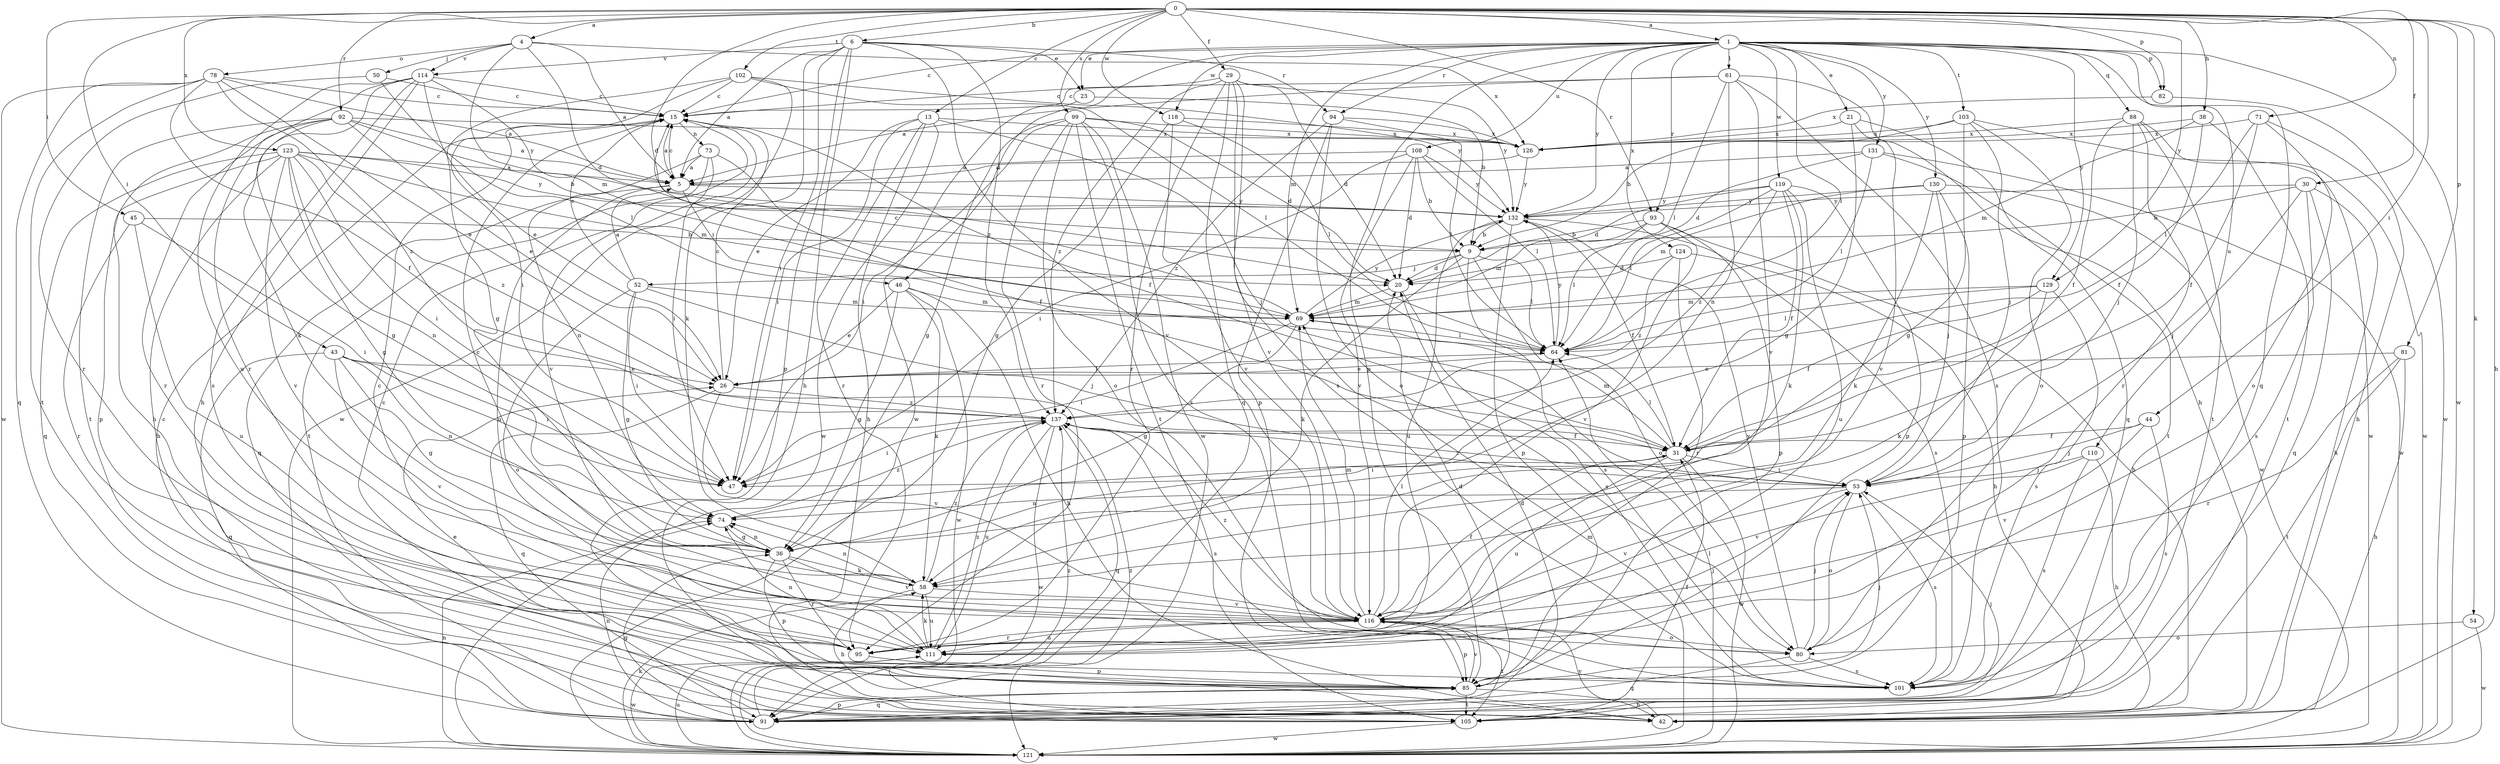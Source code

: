 strict digraph  {
0;
1;
4;
5;
6;
9;
13;
15;
20;
21;
23;
26;
29;
30;
31;
36;
38;
42;
43;
44;
45;
46;
47;
50;
52;
53;
54;
58;
61;
64;
69;
71;
73;
74;
78;
80;
81;
82;
85;
88;
91;
92;
93;
94;
95;
99;
101;
102;
103;
105;
108;
110;
111;
114;
116;
118;
119;
121;
123;
124;
126;
129;
130;
131;
132;
137;
0 -> 1  [label=a];
0 -> 4  [label=a];
0 -> 6  [label=b];
0 -> 13  [label=c];
0 -> 20  [label=d];
0 -> 29  [label=f];
0 -> 30  [label=f];
0 -> 38  [label=h];
0 -> 42  [label=h];
0 -> 43  [label=i];
0 -> 44  [label=i];
0 -> 45  [label=i];
0 -> 54  [label=k];
0 -> 71  [label=n];
0 -> 81  [label=p];
0 -> 82  [label=p];
0 -> 92  [label=r];
0 -> 93  [label=r];
0 -> 99  [label=s];
0 -> 102  [label=t];
0 -> 118  [label=w];
0 -> 123  [label=x];
0 -> 129  [label=y];
1 -> 15  [label=c];
1 -> 21  [label=e];
1 -> 23  [label=e];
1 -> 46  [label=i];
1 -> 61  [label=l];
1 -> 64  [label=l];
1 -> 69  [label=m];
1 -> 82  [label=p];
1 -> 85  [label=p];
1 -> 88  [label=q];
1 -> 91  [label=q];
1 -> 93  [label=r];
1 -> 94  [label=r];
1 -> 103  [label=t];
1 -> 108  [label=u];
1 -> 110  [label=u];
1 -> 118  [label=w];
1 -> 119  [label=w];
1 -> 121  [label=w];
1 -> 124  [label=x];
1 -> 129  [label=y];
1 -> 130  [label=y];
1 -> 131  [label=y];
1 -> 132  [label=y];
4 -> 5  [label=a];
4 -> 20  [label=d];
4 -> 50  [label=j];
4 -> 69  [label=m];
4 -> 78  [label=o];
4 -> 114  [label=v];
4 -> 126  [label=x];
5 -> 15  [label=c];
5 -> 46  [label=i];
5 -> 91  [label=q];
5 -> 111  [label=u];
5 -> 132  [label=y];
6 -> 5  [label=a];
6 -> 23  [label=e];
6 -> 42  [label=h];
6 -> 47  [label=i];
6 -> 58  [label=k];
6 -> 85  [label=p];
6 -> 94  [label=r];
6 -> 114  [label=v];
6 -> 116  [label=v];
6 -> 137  [label=z];
9 -> 20  [label=d];
9 -> 52  [label=j];
9 -> 58  [label=k];
9 -> 64  [label=l];
9 -> 80  [label=o];
9 -> 101  [label=s];
13 -> 26  [label=e];
13 -> 42  [label=h];
13 -> 47  [label=i];
13 -> 53  [label=j];
13 -> 95  [label=r];
13 -> 121  [label=w];
13 -> 126  [label=x];
15 -> 5  [label=a];
15 -> 31  [label=f];
15 -> 73  [label=n];
15 -> 116  [label=v];
20 -> 69  [label=m];
20 -> 101  [label=s];
21 -> 36  [label=g];
21 -> 91  [label=q];
21 -> 116  [label=v];
21 -> 126  [label=x];
23 -> 9  [label=b];
23 -> 121  [label=w];
26 -> 15  [label=c];
26 -> 64  [label=l];
26 -> 91  [label=q];
26 -> 116  [label=v];
26 -> 137  [label=z];
29 -> 15  [label=c];
29 -> 20  [label=d];
29 -> 91  [label=q];
29 -> 95  [label=r];
29 -> 101  [label=s];
29 -> 116  [label=v];
29 -> 132  [label=y];
29 -> 137  [label=z];
30 -> 9  [label=b];
30 -> 42  [label=h];
30 -> 53  [label=j];
30 -> 91  [label=q];
30 -> 101  [label=s];
30 -> 132  [label=y];
31 -> 47  [label=i];
31 -> 53  [label=j];
31 -> 64  [label=l];
31 -> 69  [label=m];
31 -> 111  [label=u];
31 -> 121  [label=w];
36 -> 58  [label=k];
36 -> 74  [label=n];
36 -> 85  [label=p];
36 -> 95  [label=r];
36 -> 116  [label=v];
38 -> 31  [label=f];
38 -> 69  [label=m];
38 -> 105  [label=t];
38 -> 126  [label=x];
42 -> 116  [label=v];
43 -> 26  [label=e];
43 -> 36  [label=g];
43 -> 47  [label=i];
43 -> 74  [label=n];
43 -> 91  [label=q];
43 -> 116  [label=v];
44 -> 31  [label=f];
44 -> 53  [label=j];
44 -> 101  [label=s];
44 -> 116  [label=v];
45 -> 9  [label=b];
45 -> 47  [label=i];
45 -> 95  [label=r];
45 -> 111  [label=u];
46 -> 26  [label=e];
46 -> 36  [label=g];
46 -> 42  [label=h];
46 -> 58  [label=k];
46 -> 69  [label=m];
46 -> 121  [label=w];
50 -> 15  [label=c];
50 -> 64  [label=l];
50 -> 95  [label=r];
52 -> 5  [label=a];
52 -> 15  [label=c];
52 -> 36  [label=g];
52 -> 47  [label=i];
52 -> 53  [label=j];
52 -> 69  [label=m];
52 -> 80  [label=o];
53 -> 74  [label=n];
53 -> 80  [label=o];
53 -> 101  [label=s];
53 -> 116  [label=v];
53 -> 137  [label=z];
54 -> 80  [label=o];
54 -> 121  [label=w];
58 -> 15  [label=c];
58 -> 42  [label=h];
58 -> 74  [label=n];
58 -> 111  [label=u];
58 -> 116  [label=v];
58 -> 137  [label=z];
61 -> 5  [label=a];
61 -> 15  [label=c];
61 -> 42  [label=h];
61 -> 64  [label=l];
61 -> 74  [label=n];
61 -> 101  [label=s];
61 -> 116  [label=v];
64 -> 26  [label=e];
64 -> 132  [label=y];
69 -> 15  [label=c];
69 -> 36  [label=g];
69 -> 47  [label=i];
69 -> 64  [label=l];
69 -> 132  [label=y];
71 -> 31  [label=f];
71 -> 42  [label=h];
71 -> 64  [label=l];
71 -> 80  [label=o];
71 -> 126  [label=x];
73 -> 5  [label=a];
73 -> 31  [label=f];
73 -> 47  [label=i];
73 -> 74  [label=n];
73 -> 105  [label=t];
74 -> 36  [label=g];
74 -> 137  [label=z];
78 -> 5  [label=a];
78 -> 15  [label=c];
78 -> 26  [label=e];
78 -> 31  [label=f];
78 -> 91  [label=q];
78 -> 105  [label=t];
78 -> 121  [label=w];
78 -> 137  [label=z];
80 -> 53  [label=j];
80 -> 91  [label=q];
80 -> 101  [label=s];
80 -> 132  [label=y];
81 -> 26  [label=e];
81 -> 42  [label=h];
81 -> 95  [label=r];
81 -> 105  [label=t];
82 -> 121  [label=w];
82 -> 126  [label=x];
85 -> 15  [label=c];
85 -> 20  [label=d];
85 -> 26  [label=e];
85 -> 42  [label=h];
85 -> 53  [label=j];
85 -> 91  [label=q];
85 -> 105  [label=t];
85 -> 116  [label=v];
88 -> 31  [label=f];
88 -> 53  [label=j];
88 -> 95  [label=r];
88 -> 105  [label=t];
88 -> 121  [label=w];
88 -> 126  [label=x];
91 -> 15  [label=c];
91 -> 20  [label=d];
91 -> 36  [label=g];
91 -> 53  [label=j];
91 -> 74  [label=n];
91 -> 85  [label=p];
91 -> 137  [label=z];
92 -> 5  [label=a];
92 -> 9  [label=b];
92 -> 26  [label=e];
92 -> 36  [label=g];
92 -> 42  [label=h];
92 -> 95  [label=r];
92 -> 105  [label=t];
92 -> 126  [label=x];
93 -> 9  [label=b];
93 -> 42  [label=h];
93 -> 64  [label=l];
93 -> 69  [label=m];
93 -> 85  [label=p];
93 -> 116  [label=v];
94 -> 64  [label=l];
94 -> 80  [label=o];
94 -> 85  [label=p];
94 -> 126  [label=x];
94 -> 137  [label=z];
95 -> 85  [label=p];
99 -> 20  [label=d];
99 -> 36  [label=g];
99 -> 47  [label=i];
99 -> 80  [label=o];
99 -> 95  [label=r];
99 -> 101  [label=s];
99 -> 105  [label=t];
99 -> 121  [label=w];
99 -> 126  [label=x];
102 -> 15  [label=c];
102 -> 36  [label=g];
102 -> 47  [label=i];
102 -> 64  [label=l];
102 -> 121  [label=w];
102 -> 132  [label=y];
103 -> 9  [label=b];
103 -> 36  [label=g];
103 -> 53  [label=j];
103 -> 80  [label=o];
103 -> 121  [label=w];
103 -> 126  [label=x];
105 -> 31  [label=f];
105 -> 121  [label=w];
105 -> 137  [label=z];
108 -> 5  [label=a];
108 -> 9  [label=b];
108 -> 20  [label=d];
108 -> 47  [label=i];
108 -> 64  [label=l];
108 -> 116  [label=v];
108 -> 132  [label=y];
110 -> 42  [label=h];
110 -> 53  [label=j];
110 -> 101  [label=s];
110 -> 116  [label=v];
111 -> 15  [label=c];
111 -> 53  [label=j];
111 -> 58  [label=k];
111 -> 74  [label=n];
111 -> 121  [label=w];
111 -> 137  [label=z];
114 -> 15  [label=c];
114 -> 26  [label=e];
114 -> 42  [label=h];
114 -> 58  [label=k];
114 -> 95  [label=r];
114 -> 101  [label=s];
114 -> 111  [label=u];
114 -> 132  [label=y];
116 -> 31  [label=f];
116 -> 64  [label=l];
116 -> 69  [label=m];
116 -> 80  [label=o];
116 -> 85  [label=p];
116 -> 95  [label=r];
116 -> 105  [label=t];
116 -> 111  [label=u];
116 -> 137  [label=z];
118 -> 36  [label=g];
118 -> 64  [label=l];
118 -> 116  [label=v];
118 -> 126  [label=x];
119 -> 20  [label=d];
119 -> 31  [label=f];
119 -> 58  [label=k];
119 -> 64  [label=l];
119 -> 85  [label=p];
119 -> 111  [label=u];
119 -> 132  [label=y];
119 -> 137  [label=z];
121 -> 58  [label=k];
121 -> 64  [label=l];
121 -> 69  [label=m];
121 -> 74  [label=n];
121 -> 111  [label=u];
123 -> 5  [label=a];
123 -> 36  [label=g];
123 -> 42  [label=h];
123 -> 47  [label=i];
123 -> 69  [label=m];
123 -> 74  [label=n];
123 -> 85  [label=p];
123 -> 91  [label=q];
123 -> 116  [label=v];
123 -> 132  [label=y];
123 -> 137  [label=z];
124 -> 20  [label=d];
124 -> 42  [label=h];
124 -> 95  [label=r];
124 -> 137  [label=z];
126 -> 5  [label=a];
126 -> 132  [label=y];
129 -> 31  [label=f];
129 -> 58  [label=k];
129 -> 64  [label=l];
129 -> 69  [label=m];
129 -> 101  [label=s];
130 -> 53  [label=j];
130 -> 58  [label=k];
130 -> 69  [label=m];
130 -> 85  [label=p];
130 -> 121  [label=w];
130 -> 132  [label=y];
131 -> 5  [label=a];
131 -> 20  [label=d];
131 -> 64  [label=l];
131 -> 105  [label=t];
131 -> 121  [label=w];
132 -> 9  [label=b];
132 -> 31  [label=f];
132 -> 85  [label=p];
132 -> 101  [label=s];
132 -> 111  [label=u];
137 -> 31  [label=f];
137 -> 47  [label=i];
137 -> 91  [label=q];
137 -> 101  [label=s];
137 -> 111  [label=u];
137 -> 121  [label=w];
}
